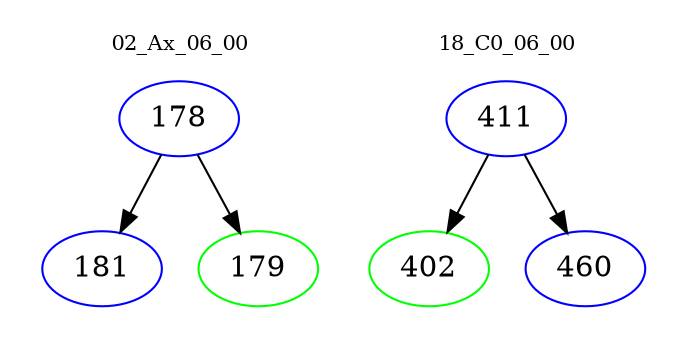 digraph{
subgraph cluster_0 {
color = white
label = "02_Ax_06_00";
fontsize=10;
T0_178 [label="178", color="blue"]
T0_178 -> T0_181 [color="black"]
T0_181 [label="181", color="blue"]
T0_178 -> T0_179 [color="black"]
T0_179 [label="179", color="green"]
}
subgraph cluster_1 {
color = white
label = "18_C0_06_00";
fontsize=10;
T1_411 [label="411", color="blue"]
T1_411 -> T1_402 [color="black"]
T1_402 [label="402", color="green"]
T1_411 -> T1_460 [color="black"]
T1_460 [label="460", color="blue"]
}
}
